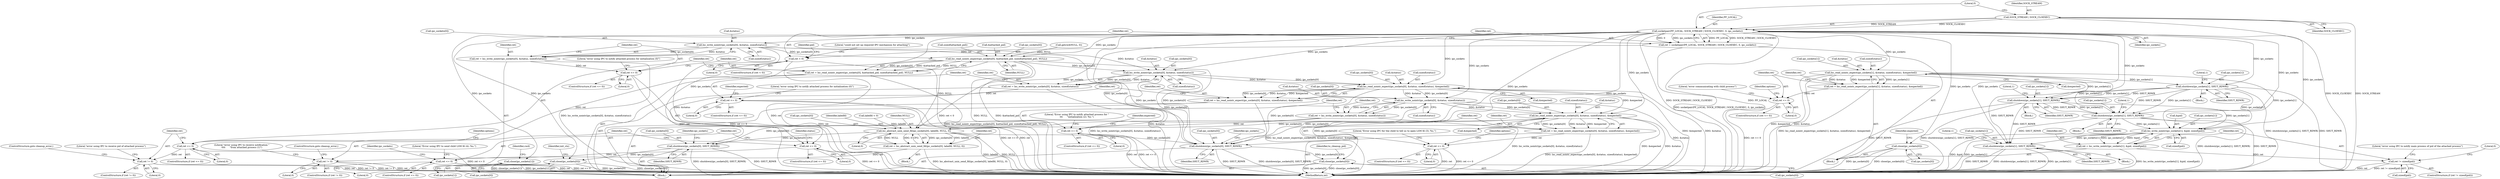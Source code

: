 digraph "0_lxc_81f466d05f2a89cb4f122ef7f593ff3f279b165c_1@API" {
"1000285" [label="(Call,socketpair(PF_LOCAL, SOCK_STREAM | SOCK_CLOEXEC, 0, ipc_sockets))"];
"1000287" [label="(Call,SOCK_STREAM | SOCK_CLOEXEC)"];
"1000283" [label="(Call,ret = socketpair(PF_LOCAL, SOCK_STREAM | SOCK_CLOEXEC, 0, ipc_sockets))"];
"1000293" [label="(Call,ret < 0)"];
"1000335" [label="(Call,close(ipc_sockets[1]))"];
"1000377" [label="(Call,lxc_write_nointr(ipc_sockets[0], &status, sizeof(status)))"];
"1000375" [label="(Call,ret = lxc_write_nointr(ipc_sockets[0], &status, sizeof(status)))"];
"1000386" [label="(Call,ret <= 0)"];
"1000395" [label="(Call,lxc_read_nointr_expect(ipc_sockets[0], &attached_pid, sizeof(attached_pid), NULL))"];
"1000393" [label="(Call,ret = lxc_read_nointr_expect(ipc_sockets[0], &attached_pid, sizeof(attached_pid), NULL))"];
"1000405" [label="(Call,ret <= 0)"];
"1000410" [label="(Call,ret != 0)"];
"1000446" [label="(Call,lxc_write_nointr(ipc_sockets[0], &status, sizeof(status)))"];
"1000444" [label="(Call,ret = lxc_write_nointr(ipc_sockets[0], &status, sizeof(status)))"];
"1000455" [label="(Call,ret <= 0)"];
"1000467" [label="(Call,lxc_read_nointr_expect(ipc_sockets[0], &status, sizeof(status), &expected))"];
"1000465" [label="(Call,ret = lxc_read_nointr_expect(ipc_sockets[0], &status, sizeof(status), &expected))"];
"1000478" [label="(Call,ret <= 0)"];
"1000483" [label="(Call,ret != 0)"];
"1000494" [label="(Call,lxc_write_nointr(ipc_sockets[0], &status, sizeof(status)))"];
"1000492" [label="(Call,ret = lxc_write_nointr(ipc_sockets[0], &status, sizeof(status)))"];
"1000503" [label="(Call,ret <= 0)"];
"1000517" [label="(Call,lxc_read_nointr_expect(ipc_sockets[0], &status, sizeof(status), &expected))"];
"1000515" [label="(Call,ret = lxc_read_nointr_expect(ipc_sockets[0], &status, sizeof(status), &expected))"];
"1000528" [label="(Call,ret <= 0)"];
"1000579" [label="(Call,lxc_abstract_unix_send_fd(ipc_sockets[0], labelfd, NULL, 0))"];
"1000577" [label="(Call,ret = lxc_abstract_unix_send_fd(ipc_sockets[0], labelfd, NULL, 0))"];
"1000587" [label="(Call,ret <= 0)"];
"1000596" [label="(Call,shutdown(ipc_sockets[0], SHUT_RDWR))"];
"1000601" [label="(Call,close(ipc_sockets[0]))"];
"1000620" [label="(Call,shutdown(ipc_sockets[0], SHUT_RDWR))"];
"1000625" [label="(Call,close(ipc_sockets[0]))"];
"1000640" [label="(Call,close(ipc_sockets[0]))"];
"1000653" [label="(Call,lxc_read_nointr_expect(ipc_sockets[1], &status, sizeof(status), &expected))"];
"1000651" [label="(Call,ret = lxc_read_nointr_expect(ipc_sockets[1], &status, sizeof(status), &expected))"];
"1000664" [label="(Call,ret <= 0)"];
"1000670" [label="(Call,shutdown(ipc_sockets[1], SHUT_RDWR))"];
"1000705" [label="(Call,shutdown(ipc_sockets[1], SHUT_RDWR))"];
"1000755" [label="(Call,shutdown(ipc_sockets[1], SHUT_RDWR))"];
"1000765" [label="(Call,lxc_write_nointr(ipc_sockets[1], &pid, sizeof(pid)))"];
"1000763" [label="(Call,ret = lxc_write_nointr(ipc_sockets[1], &pid, sizeof(pid)))"];
"1000774" [label="(Call,ret != sizeof(pid))"];
"1000781" [label="(Call,shutdown(ipc_sockets[1], SHUT_RDWR))"];
"1000445" [label="(Identifier,ret)"];
"1000467" [label="(Call,lxc_read_nointr_expect(ipc_sockets[0], &status, sizeof(status), &expected))"];
"1000653" [label="(Call,lxc_read_nointr_expect(ipc_sockets[1], &status, sizeof(status), &expected))"];
"1000580" [label="(Call,ipc_sockets[0])"];
"1000583" [label="(Identifier,labelfd)"];
"1000307" [label="(Identifier,pid)"];
"1000383" [label="(Call,sizeof(status))"];
"1000505" [label="(Literal,0)"];
"1000485" [label="(Literal,0)"];
"1000669" [label="(Literal,\"error communicating with child process\")"];
"1000667" [label="(Block,)"];
"1000682" [label="(Identifier,options)"];
"1000340" [label="(Identifier,cwd)"];
"1000677" [label="(Literal,1)"];
"1000785" [label="(Identifier,SHUT_RDWR)"];
"1000712" [label="(Literal,1)"];
"1000378" [label="(Call,ipc_sockets[0])"];
"1000404" [label="(ControlStructure,if (ret <= 0))"];
"1000756" [label="(Call,ipc_sockets[1])"];
"1000484" [label="(Identifier,ret)"];
"1000410" [label="(Call,ret != 0)"];
"1000457" [label="(Literal,0)"];
"1000763" [label="(Call,ret = lxc_write_nointr(ipc_sockets[1], &pid, sizeof(pid)))"];
"1000399" [label="(Call,&attached_pid)"];
"1000487" [label="(Literal,\"error using IPC to receive notification \"\n\t\t\t\t      \"from attached process (1)\")"];
"1000666" [label="(Literal,0)"];
"1000620" [label="(Call,shutdown(ipc_sockets[0], SHUT_RDWR))"];
"1000139" [label="(Block,)"];
"1000407" [label="(Literal,0)"];
"1000630" [label="(Identifier,to_cleanup_pid)"];
"1000287" [label="(Call,SOCK_STREAM | SOCK_CLOEXEC)"];
"1000626" [label="(Call,ipc_sockets[0])"];
"1000406" [label="(Identifier,ret)"];
"1000460" [label="(Literal,\"error using IPC to notify attached process for initialization (0)\")"];
"1000606" [label="(Identifier,init_ctx)"];
"1000657" [label="(Call,&status)"];
"1000579" [label="(Call,lxc_abstract_unix_send_fd(ipc_sockets[0], labelfd, NULL, 0))"];
"1000765" [label="(Call,lxc_write_nointr(ipc_sockets[1], &pid, sizeof(pid)))"];
"1000335" [label="(Call,close(ipc_sockets[1]))"];
"1000621" [label="(Call,ipc_sockets[0])"];
"1000523" [label="(Call,sizeof(status))"];
"1000393" [label="(Call,ret = lxc_read_nointr_expect(ipc_sockets[0], &attached_pid, sizeof(attached_pid), NULL))"];
"1000288" [label="(Identifier,SOCK_STREAM)"];
"1000395" [label="(Call,lxc_read_nointr_expect(ipc_sockets[0], &attached_pid, sizeof(attached_pid), NULL))"];
"1000762" [label="(Literal,1)"];
"1000517" [label="(Call,lxc_read_nointr_expect(ipc_sockets[0], &status, sizeof(status), &expected))"];
"1000661" [label="(Call,&expected)"];
"1000670" [label="(Call,shutdown(ipc_sockets[1], SHUT_RDWR))"];
"1000764" [label="(Identifier,ret)"];
"1000391" [label="(Literal,\"error using IPC to notify attached process for initialization (0)\")"];
"1000651" [label="(Call,ret = lxc_read_nointr_expect(ipc_sockets[1], &status, sizeof(status), &expected))"];
"1000706" [label="(Call,ipc_sockets[1])"];
"1000456" [label="(Identifier,ret)"];
"1000285" [label="(Call,socketpair(PF_LOCAL, SOCK_STREAM | SOCK_CLOEXEC, 0, ipc_sockets))"];
"1000298" [label="(Literal,\"could not set up required IPC mechanism for attaching\")"];
"1000502" [label="(ControlStructure,if (ret <= 0))"];
"1000325" [label="(Block,)"];
"1000463" [label="(Identifier,expected)"];
"1000504" [label="(Identifier,ret)"];
"1000468" [label="(Call,ipc_sockets[0])"];
"1000645" [label="(Identifier,expected)"];
"1000465" [label="(Call,ret = lxc_read_nointr_expect(ipc_sockets[0], &status, sizeof(status), &expected))"];
"1000525" [label="(Call,&expected)"];
"1000394" [label="(Identifier,ret)"];
"1000415" [label="(ControlStructure,goto cleanup_error;)"];
"1000403" [label="(Identifier,NULL)"];
"1000500" [label="(Call,sizeof(status))"];
"1000775" [label="(Identifier,ret)"];
"1000381" [label="(Call,&status)"];
"1000455" [label="(Call,ret <= 0)"];
"1000495" [label="(Call,ipc_sockets[0])"];
"1000588" [label="(Identifier,ret)"];
"1000292" [label="(ControlStructure,if (ret < 0))"];
"1000396" [label="(Call,ipc_sockets[0])"];
"1000248" [label="(Call,getcwd(NULL, 0))"];
"1000466" [label="(Identifier,ret)"];
"1000452" [label="(Call,sizeof(status))"];
"1000295" [label="(Literal,0)"];
"1000409" [label="(ControlStructure,if (ret != 0))"];
"1000450" [label="(Call,&status)"];
"1000601" [label="(Call,close(ipc_sockets[0]))"];
"1000541" [label="(Identifier,options)"];
"1000664" [label="(Call,ret <= 0)"];
"1000759" [label="(Identifier,SHUT_RDWR)"];
"1000488" [label="(ControlStructure,goto cleanup_error;)"];
"1000600" [label="(Identifier,SHUT_RDWR)"];
"1000529" [label="(Identifier,ret)"];
"1000627" [label="(Identifier,ipc_sockets)"];
"1000771" [label="(Call,sizeof(pid))"];
"1000475" [label="(Call,&expected)"];
"1000478" [label="(Call,ret <= 0)"];
"1000652" [label="(Identifier,ret)"];
"1000377" [label="(Call,lxc_write_nointr(ipc_sockets[0], &status, sizeof(status)))"];
"1000573" [label="(Call,labelfd < 0)"];
"1000596" [label="(Call,shutdown(ipc_sockets[0], SHUT_RDWR))"];
"1000336" [label="(Call,ipc_sockets[1])"];
"1000702" [label="(Block,)"];
"1000454" [label="(ControlStructure,if (ret <= 0))"];
"1000376" [label="(Identifier,ret)"];
"1000589" [label="(Literal,0)"];
"1000769" [label="(Call,&pid)"];
"1000659" [label="(Call,sizeof(status))"];
"1000446" [label="(Call,lxc_write_nointr(ipc_sockets[0], &status, sizeof(status)))"];
"1000412" [label="(Literal,0)"];
"1000444" [label="(Call,ret = lxc_write_nointr(ipc_sockets[0], &status, sizeof(status)))"];
"1000674" [label="(Identifier,SHUT_RDWR)"];
"1000521" [label="(Call,&status)"];
"1000780" [label="(Literal,\"error using IPC to notify main process of pid of the attached process\")"];
"1000527" [label="(ControlStructure,if (ret <= 0))"];
"1000577" [label="(Call,ret = lxc_abstract_unix_send_fd(ipc_sockets[0], labelfd, NULL, 0))"];
"1000654" [label="(Call,ipc_sockets[1])"];
"1000508" [label="(Literal,\"Error using IPC to notify attached process for \"\n\t\t\t      \"initialization (2): %s.\")"];
"1000791" [label="(MethodReturn,int)"];
"1000479" [label="(Identifier,ret)"];
"1000483" [label="(Call,ret != 0)"];
"1000513" [label="(Identifier,expected)"];
"1000388" [label="(Literal,0)"];
"1000477" [label="(ControlStructure,if (ret <= 0))"];
"1000290" [label="(Literal,0)"];
"1000671" [label="(Call,ipc_sockets[1])"];
"1000705" [label="(Call,shutdown(ipc_sockets[1], SHUT_RDWR))"];
"1000503" [label="(Call,ret <= 0)"];
"1000598" [label="(Identifier,ipc_sockets)"];
"1000586" [label="(ControlStructure,if (ret <= 0))"];
"1000776" [label="(Call,sizeof(pid))"];
"1000471" [label="(Call,&status)"];
"1000603" [label="(Identifier,ipc_sockets)"];
"1000663" [label="(ControlStructure,if (ret <= 0))"];
"1000585" [label="(Literal,0)"];
"1000755" [label="(Call,shutdown(ipc_sockets[1], SHUT_RDWR))"];
"1000592" [label="(Literal,\"Error using IPC to send child LSM fd (4): %s.\")"];
"1000493" [label="(Identifier,ret)"];
"1000401" [label="(Call,sizeof(attached_pid))"];
"1000289" [label="(Identifier,SOCK_CLOEXEC)"];
"1000781" [label="(Call,shutdown(ipc_sockets[1], SHUT_RDWR))"];
"1000284" [label="(Identifier,ret)"];
"1000411" [label="(Identifier,ret)"];
"1000528" [label="(Call,ret <= 0)"];
"1000492" [label="(Call,ret = lxc_write_nointr(ipc_sockets[0], &status, sizeof(status)))"];
"1000283" [label="(Call,ret = socketpair(PF_LOCAL, SOCK_STREAM | SOCK_CLOEXEC, 0, ipc_sockets))"];
"1000602" [label="(Call,ipc_sockets[0])"];
"1000375" [label="(Call,ret = lxc_write_nointr(ipc_sockets[0], &status, sizeof(status)))"];
"1000773" [label="(ControlStructure,if (ret != sizeof(pid)))"];
"1000641" [label="(Call,ipc_sockets[0])"];
"1000482" [label="(ControlStructure,if (ret != 0))"];
"1000774" [label="(Call,ret != sizeof(pid))"];
"1000782" [label="(Call,ipc_sockets[1])"];
"1000480" [label="(Literal,0)"];
"1000386" [label="(Call,ret <= 0)"];
"1000584" [label="(Identifier,NULL)"];
"1000447" [label="(Call,ipc_sockets[0])"];
"1000385" [label="(ControlStructure,if (ret <= 0))"];
"1000414" [label="(Literal,\"error using IPC to receive pid of attached process\")"];
"1000640" [label="(Call,close(ipc_sockets[0]))"];
"1000405" [label="(Call,ret <= 0)"];
"1000578" [label="(Identifier,ret)"];
"1000790" [label="(Literal,0)"];
"1000533" [label="(Literal,\"Error using IPC for the child to tell us to open LSM fd (3): %s.\")"];
"1000490" [label="(Identifier,status)"];
"1000665" [label="(Identifier,ret)"];
"1000625" [label="(Call,close(ipc_sockets[0]))"];
"1000752" [label="(Block,)"];
"1000498" [label="(Call,&status)"];
"1000788" [label="(Literal,1)"];
"1000778" [label="(Block,)"];
"1000530" [label="(Literal,0)"];
"1000294" [label="(Identifier,ret)"];
"1000419" [label="(Identifier,options)"];
"1000473" [label="(Call,sizeof(status))"];
"1000516" [label="(Identifier,ret)"];
"1000518" [label="(Call,ipc_sockets[0])"];
"1000709" [label="(Identifier,SHUT_RDWR)"];
"1000553" [label="(Block,)"];
"1000597" [label="(Call,ipc_sockets[0])"];
"1000286" [label="(Identifier,PF_LOCAL)"];
"1000291" [label="(Identifier,ipc_sockets)"];
"1000293" [label="(Call,ret < 0)"];
"1000387" [label="(Identifier,ret)"];
"1000515" [label="(Call,ret = lxc_read_nointr_expect(ipc_sockets[0], &status, sizeof(status), &expected))"];
"1000624" [label="(Identifier,SHUT_RDWR)"];
"1000494" [label="(Call,lxc_write_nointr(ipc_sockets[0], &status, sizeof(status)))"];
"1000766" [label="(Call,ipc_sockets[1])"];
"1000587" [label="(Call,ret <= 0)"];
"1000285" -> "1000283"  [label="AST: "];
"1000285" -> "1000291"  [label="CFG: "];
"1000286" -> "1000285"  [label="AST: "];
"1000287" -> "1000285"  [label="AST: "];
"1000290" -> "1000285"  [label="AST: "];
"1000291" -> "1000285"  [label="AST: "];
"1000283" -> "1000285"  [label="CFG: "];
"1000285" -> "1000791"  [label="DDG: PF_LOCAL"];
"1000285" -> "1000791"  [label="DDG: ipc_sockets"];
"1000285" -> "1000791"  [label="DDG: SOCK_STREAM | SOCK_CLOEXEC"];
"1000285" -> "1000283"  [label="DDG: PF_LOCAL"];
"1000285" -> "1000283"  [label="DDG: SOCK_STREAM | SOCK_CLOEXEC"];
"1000285" -> "1000283"  [label="DDG: 0"];
"1000285" -> "1000283"  [label="DDG: ipc_sockets"];
"1000287" -> "1000285"  [label="DDG: SOCK_STREAM"];
"1000287" -> "1000285"  [label="DDG: SOCK_CLOEXEC"];
"1000285" -> "1000335"  [label="DDG: ipc_sockets"];
"1000285" -> "1000377"  [label="DDG: ipc_sockets"];
"1000285" -> "1000395"  [label="DDG: ipc_sockets"];
"1000285" -> "1000446"  [label="DDG: ipc_sockets"];
"1000285" -> "1000467"  [label="DDG: ipc_sockets"];
"1000285" -> "1000494"  [label="DDG: ipc_sockets"];
"1000285" -> "1000517"  [label="DDG: ipc_sockets"];
"1000285" -> "1000579"  [label="DDG: ipc_sockets"];
"1000285" -> "1000596"  [label="DDG: ipc_sockets"];
"1000285" -> "1000601"  [label="DDG: ipc_sockets"];
"1000285" -> "1000620"  [label="DDG: ipc_sockets"];
"1000285" -> "1000625"  [label="DDG: ipc_sockets"];
"1000285" -> "1000640"  [label="DDG: ipc_sockets"];
"1000285" -> "1000653"  [label="DDG: ipc_sockets"];
"1000285" -> "1000670"  [label="DDG: ipc_sockets"];
"1000285" -> "1000705"  [label="DDG: ipc_sockets"];
"1000285" -> "1000755"  [label="DDG: ipc_sockets"];
"1000285" -> "1000765"  [label="DDG: ipc_sockets"];
"1000285" -> "1000781"  [label="DDG: ipc_sockets"];
"1000287" -> "1000289"  [label="CFG: "];
"1000288" -> "1000287"  [label="AST: "];
"1000289" -> "1000287"  [label="AST: "];
"1000290" -> "1000287"  [label="CFG: "];
"1000287" -> "1000791"  [label="DDG: SOCK_CLOEXEC"];
"1000287" -> "1000791"  [label="DDG: SOCK_STREAM"];
"1000283" -> "1000139"  [label="AST: "];
"1000284" -> "1000283"  [label="AST: "];
"1000294" -> "1000283"  [label="CFG: "];
"1000283" -> "1000791"  [label="DDG: socketpair(PF_LOCAL, SOCK_STREAM | SOCK_CLOEXEC, 0, ipc_sockets)"];
"1000283" -> "1000293"  [label="DDG: ret"];
"1000293" -> "1000292"  [label="AST: "];
"1000293" -> "1000295"  [label="CFG: "];
"1000294" -> "1000293"  [label="AST: "];
"1000295" -> "1000293"  [label="AST: "];
"1000298" -> "1000293"  [label="CFG: "];
"1000307" -> "1000293"  [label="CFG: "];
"1000293" -> "1000791"  [label="DDG: ret"];
"1000293" -> "1000791"  [label="DDG: ret < 0"];
"1000335" -> "1000325"  [label="AST: "];
"1000335" -> "1000336"  [label="CFG: "];
"1000336" -> "1000335"  [label="AST: "];
"1000340" -> "1000335"  [label="CFG: "];
"1000335" -> "1000791"  [label="DDG: ipc_sockets[1]"];
"1000335" -> "1000791"  [label="DDG: close(ipc_sockets[1])"];
"1000377" -> "1000375"  [label="AST: "];
"1000377" -> "1000383"  [label="CFG: "];
"1000378" -> "1000377"  [label="AST: "];
"1000381" -> "1000377"  [label="AST: "];
"1000383" -> "1000377"  [label="AST: "];
"1000375" -> "1000377"  [label="CFG: "];
"1000377" -> "1000791"  [label="DDG: &status"];
"1000377" -> "1000375"  [label="DDG: ipc_sockets[0]"];
"1000377" -> "1000375"  [label="DDG: &status"];
"1000377" -> "1000395"  [label="DDG: ipc_sockets[0]"];
"1000377" -> "1000446"  [label="DDG: &status"];
"1000377" -> "1000620"  [label="DDG: ipc_sockets[0]"];
"1000375" -> "1000325"  [label="AST: "];
"1000376" -> "1000375"  [label="AST: "];
"1000387" -> "1000375"  [label="CFG: "];
"1000375" -> "1000791"  [label="DDG: lxc_write_nointr(ipc_sockets[0], &status, sizeof(status))"];
"1000375" -> "1000386"  [label="DDG: ret"];
"1000386" -> "1000385"  [label="AST: "];
"1000386" -> "1000388"  [label="CFG: "];
"1000387" -> "1000386"  [label="AST: "];
"1000388" -> "1000386"  [label="AST: "];
"1000391" -> "1000386"  [label="CFG: "];
"1000394" -> "1000386"  [label="CFG: "];
"1000386" -> "1000791"  [label="DDG: ret"];
"1000386" -> "1000791"  [label="DDG: ret <= 0"];
"1000395" -> "1000393"  [label="AST: "];
"1000395" -> "1000403"  [label="CFG: "];
"1000396" -> "1000395"  [label="AST: "];
"1000399" -> "1000395"  [label="AST: "];
"1000401" -> "1000395"  [label="AST: "];
"1000403" -> "1000395"  [label="AST: "];
"1000393" -> "1000395"  [label="CFG: "];
"1000395" -> "1000791"  [label="DDG: NULL"];
"1000395" -> "1000791"  [label="DDG: &attached_pid"];
"1000395" -> "1000393"  [label="DDG: ipc_sockets[0]"];
"1000395" -> "1000393"  [label="DDG: &attached_pid"];
"1000395" -> "1000393"  [label="DDG: NULL"];
"1000248" -> "1000395"  [label="DDG: NULL"];
"1000395" -> "1000446"  [label="DDG: ipc_sockets[0]"];
"1000395" -> "1000579"  [label="DDG: NULL"];
"1000395" -> "1000620"  [label="DDG: ipc_sockets[0]"];
"1000393" -> "1000325"  [label="AST: "];
"1000394" -> "1000393"  [label="AST: "];
"1000406" -> "1000393"  [label="CFG: "];
"1000393" -> "1000791"  [label="DDG: lxc_read_nointr_expect(ipc_sockets[0], &attached_pid, sizeof(attached_pid), NULL)"];
"1000393" -> "1000405"  [label="DDG: ret"];
"1000405" -> "1000404"  [label="AST: "];
"1000405" -> "1000407"  [label="CFG: "];
"1000406" -> "1000405"  [label="AST: "];
"1000407" -> "1000405"  [label="AST: "];
"1000411" -> "1000405"  [label="CFG: "];
"1000419" -> "1000405"  [label="CFG: "];
"1000405" -> "1000791"  [label="DDG: ret <= 0"];
"1000405" -> "1000410"  [label="DDG: ret"];
"1000410" -> "1000409"  [label="AST: "];
"1000410" -> "1000412"  [label="CFG: "];
"1000411" -> "1000410"  [label="AST: "];
"1000412" -> "1000410"  [label="AST: "];
"1000414" -> "1000410"  [label="CFG: "];
"1000415" -> "1000410"  [label="CFG: "];
"1000410" -> "1000791"  [label="DDG: ret"];
"1000410" -> "1000791"  [label="DDG: ret != 0"];
"1000446" -> "1000444"  [label="AST: "];
"1000446" -> "1000452"  [label="CFG: "];
"1000447" -> "1000446"  [label="AST: "];
"1000450" -> "1000446"  [label="AST: "];
"1000452" -> "1000446"  [label="AST: "];
"1000444" -> "1000446"  [label="CFG: "];
"1000446" -> "1000791"  [label="DDG: &status"];
"1000446" -> "1000444"  [label="DDG: ipc_sockets[0]"];
"1000446" -> "1000444"  [label="DDG: &status"];
"1000446" -> "1000467"  [label="DDG: ipc_sockets[0]"];
"1000446" -> "1000467"  [label="DDG: &status"];
"1000446" -> "1000620"  [label="DDG: ipc_sockets[0]"];
"1000444" -> "1000325"  [label="AST: "];
"1000445" -> "1000444"  [label="AST: "];
"1000456" -> "1000444"  [label="CFG: "];
"1000444" -> "1000791"  [label="DDG: lxc_write_nointr(ipc_sockets[0], &status, sizeof(status))"];
"1000444" -> "1000455"  [label="DDG: ret"];
"1000455" -> "1000454"  [label="AST: "];
"1000455" -> "1000457"  [label="CFG: "];
"1000456" -> "1000455"  [label="AST: "];
"1000457" -> "1000455"  [label="AST: "];
"1000460" -> "1000455"  [label="CFG: "];
"1000463" -> "1000455"  [label="CFG: "];
"1000455" -> "1000791"  [label="DDG: ret <= 0"];
"1000455" -> "1000791"  [label="DDG: ret"];
"1000467" -> "1000465"  [label="AST: "];
"1000467" -> "1000475"  [label="CFG: "];
"1000468" -> "1000467"  [label="AST: "];
"1000471" -> "1000467"  [label="AST: "];
"1000473" -> "1000467"  [label="AST: "];
"1000475" -> "1000467"  [label="AST: "];
"1000465" -> "1000467"  [label="CFG: "];
"1000467" -> "1000791"  [label="DDG: &expected"];
"1000467" -> "1000791"  [label="DDG: &status"];
"1000467" -> "1000465"  [label="DDG: ipc_sockets[0]"];
"1000467" -> "1000465"  [label="DDG: &status"];
"1000467" -> "1000465"  [label="DDG: &expected"];
"1000467" -> "1000494"  [label="DDG: ipc_sockets[0]"];
"1000467" -> "1000494"  [label="DDG: &status"];
"1000467" -> "1000517"  [label="DDG: &expected"];
"1000467" -> "1000620"  [label="DDG: ipc_sockets[0]"];
"1000465" -> "1000325"  [label="AST: "];
"1000466" -> "1000465"  [label="AST: "];
"1000479" -> "1000465"  [label="CFG: "];
"1000465" -> "1000791"  [label="DDG: lxc_read_nointr_expect(ipc_sockets[0], &status, sizeof(status), &expected)"];
"1000465" -> "1000478"  [label="DDG: ret"];
"1000478" -> "1000477"  [label="AST: "];
"1000478" -> "1000480"  [label="CFG: "];
"1000479" -> "1000478"  [label="AST: "];
"1000480" -> "1000478"  [label="AST: "];
"1000484" -> "1000478"  [label="CFG: "];
"1000490" -> "1000478"  [label="CFG: "];
"1000478" -> "1000791"  [label="DDG: ret <= 0"];
"1000478" -> "1000483"  [label="DDG: ret"];
"1000483" -> "1000482"  [label="AST: "];
"1000483" -> "1000485"  [label="CFG: "];
"1000484" -> "1000483"  [label="AST: "];
"1000485" -> "1000483"  [label="AST: "];
"1000487" -> "1000483"  [label="CFG: "];
"1000488" -> "1000483"  [label="CFG: "];
"1000483" -> "1000791"  [label="DDG: ret != 0"];
"1000483" -> "1000791"  [label="DDG: ret"];
"1000494" -> "1000492"  [label="AST: "];
"1000494" -> "1000500"  [label="CFG: "];
"1000495" -> "1000494"  [label="AST: "];
"1000498" -> "1000494"  [label="AST: "];
"1000500" -> "1000494"  [label="AST: "];
"1000492" -> "1000494"  [label="CFG: "];
"1000494" -> "1000791"  [label="DDG: &status"];
"1000494" -> "1000492"  [label="DDG: ipc_sockets[0]"];
"1000494" -> "1000492"  [label="DDG: &status"];
"1000494" -> "1000517"  [label="DDG: ipc_sockets[0]"];
"1000494" -> "1000517"  [label="DDG: &status"];
"1000494" -> "1000620"  [label="DDG: ipc_sockets[0]"];
"1000492" -> "1000325"  [label="AST: "];
"1000493" -> "1000492"  [label="AST: "];
"1000504" -> "1000492"  [label="CFG: "];
"1000492" -> "1000791"  [label="DDG: lxc_write_nointr(ipc_sockets[0], &status, sizeof(status))"];
"1000492" -> "1000503"  [label="DDG: ret"];
"1000503" -> "1000502"  [label="AST: "];
"1000503" -> "1000505"  [label="CFG: "];
"1000504" -> "1000503"  [label="AST: "];
"1000505" -> "1000503"  [label="AST: "];
"1000508" -> "1000503"  [label="CFG: "];
"1000513" -> "1000503"  [label="CFG: "];
"1000503" -> "1000791"  [label="DDG: ret <= 0"];
"1000503" -> "1000791"  [label="DDG: ret"];
"1000517" -> "1000515"  [label="AST: "];
"1000517" -> "1000525"  [label="CFG: "];
"1000518" -> "1000517"  [label="AST: "];
"1000521" -> "1000517"  [label="AST: "];
"1000523" -> "1000517"  [label="AST: "];
"1000525" -> "1000517"  [label="AST: "];
"1000515" -> "1000517"  [label="CFG: "];
"1000517" -> "1000791"  [label="DDG: &expected"];
"1000517" -> "1000791"  [label="DDG: &status"];
"1000517" -> "1000515"  [label="DDG: ipc_sockets[0]"];
"1000517" -> "1000515"  [label="DDG: &status"];
"1000517" -> "1000515"  [label="DDG: &expected"];
"1000517" -> "1000579"  [label="DDG: ipc_sockets[0]"];
"1000517" -> "1000596"  [label="DDG: ipc_sockets[0]"];
"1000517" -> "1000620"  [label="DDG: ipc_sockets[0]"];
"1000515" -> "1000325"  [label="AST: "];
"1000516" -> "1000515"  [label="AST: "];
"1000529" -> "1000515"  [label="CFG: "];
"1000515" -> "1000791"  [label="DDG: lxc_read_nointr_expect(ipc_sockets[0], &status, sizeof(status), &expected)"];
"1000515" -> "1000528"  [label="DDG: ret"];
"1000528" -> "1000527"  [label="AST: "];
"1000528" -> "1000530"  [label="CFG: "];
"1000529" -> "1000528"  [label="AST: "];
"1000530" -> "1000528"  [label="AST: "];
"1000533" -> "1000528"  [label="CFG: "];
"1000541" -> "1000528"  [label="CFG: "];
"1000528" -> "1000791"  [label="DDG: ret <= 0"];
"1000528" -> "1000791"  [label="DDG: ret"];
"1000579" -> "1000577"  [label="AST: "];
"1000579" -> "1000585"  [label="CFG: "];
"1000580" -> "1000579"  [label="AST: "];
"1000583" -> "1000579"  [label="AST: "];
"1000584" -> "1000579"  [label="AST: "];
"1000585" -> "1000579"  [label="AST: "];
"1000577" -> "1000579"  [label="CFG: "];
"1000579" -> "1000791"  [label="DDG: labelfd"];
"1000579" -> "1000791"  [label="DDG: NULL"];
"1000579" -> "1000577"  [label="DDG: ipc_sockets[0]"];
"1000579" -> "1000577"  [label="DDG: labelfd"];
"1000579" -> "1000577"  [label="DDG: NULL"];
"1000579" -> "1000577"  [label="DDG: 0"];
"1000573" -> "1000579"  [label="DDG: labelfd"];
"1000579" -> "1000596"  [label="DDG: ipc_sockets[0]"];
"1000579" -> "1000620"  [label="DDG: ipc_sockets[0]"];
"1000577" -> "1000553"  [label="AST: "];
"1000578" -> "1000577"  [label="AST: "];
"1000588" -> "1000577"  [label="CFG: "];
"1000577" -> "1000791"  [label="DDG: lxc_abstract_unix_send_fd(ipc_sockets[0], labelfd, NULL, 0)"];
"1000577" -> "1000587"  [label="DDG: ret"];
"1000587" -> "1000586"  [label="AST: "];
"1000587" -> "1000589"  [label="CFG: "];
"1000588" -> "1000587"  [label="AST: "];
"1000589" -> "1000587"  [label="AST: "];
"1000592" -> "1000587"  [label="CFG: "];
"1000598" -> "1000587"  [label="CFG: "];
"1000587" -> "1000791"  [label="DDG: ret"];
"1000587" -> "1000791"  [label="DDG: ret <= 0"];
"1000596" -> "1000325"  [label="AST: "];
"1000596" -> "1000600"  [label="CFG: "];
"1000597" -> "1000596"  [label="AST: "];
"1000600" -> "1000596"  [label="AST: "];
"1000603" -> "1000596"  [label="CFG: "];
"1000596" -> "1000791"  [label="DDG: SHUT_RDWR"];
"1000596" -> "1000791"  [label="DDG: shutdown(ipc_sockets[0], SHUT_RDWR)"];
"1000596" -> "1000601"  [label="DDG: ipc_sockets[0]"];
"1000601" -> "1000325"  [label="AST: "];
"1000601" -> "1000602"  [label="CFG: "];
"1000602" -> "1000601"  [label="AST: "];
"1000606" -> "1000601"  [label="CFG: "];
"1000601" -> "1000791"  [label="DDG: ipc_sockets[0]"];
"1000601" -> "1000791"  [label="DDG: close(ipc_sockets[0])"];
"1000620" -> "1000325"  [label="AST: "];
"1000620" -> "1000624"  [label="CFG: "];
"1000621" -> "1000620"  [label="AST: "];
"1000624" -> "1000620"  [label="AST: "];
"1000627" -> "1000620"  [label="CFG: "];
"1000620" -> "1000791"  [label="DDG: SHUT_RDWR"];
"1000620" -> "1000791"  [label="DDG: shutdown(ipc_sockets[0], SHUT_RDWR)"];
"1000620" -> "1000625"  [label="DDG: ipc_sockets[0]"];
"1000625" -> "1000325"  [label="AST: "];
"1000625" -> "1000626"  [label="CFG: "];
"1000626" -> "1000625"  [label="AST: "];
"1000630" -> "1000625"  [label="CFG: "];
"1000625" -> "1000791"  [label="DDG: ipc_sockets[0]"];
"1000625" -> "1000791"  [label="DDG: close(ipc_sockets[0])"];
"1000640" -> "1000139"  [label="AST: "];
"1000640" -> "1000641"  [label="CFG: "];
"1000641" -> "1000640"  [label="AST: "];
"1000645" -> "1000640"  [label="CFG: "];
"1000640" -> "1000791"  [label="DDG: ipc_sockets[0]"];
"1000640" -> "1000791"  [label="DDG: close(ipc_sockets[0])"];
"1000653" -> "1000651"  [label="AST: "];
"1000653" -> "1000661"  [label="CFG: "];
"1000654" -> "1000653"  [label="AST: "];
"1000657" -> "1000653"  [label="AST: "];
"1000659" -> "1000653"  [label="AST: "];
"1000661" -> "1000653"  [label="AST: "];
"1000651" -> "1000653"  [label="CFG: "];
"1000653" -> "1000791"  [label="DDG: &expected"];
"1000653" -> "1000791"  [label="DDG: &status"];
"1000653" -> "1000651"  [label="DDG: ipc_sockets[1]"];
"1000653" -> "1000651"  [label="DDG: &status"];
"1000653" -> "1000651"  [label="DDG: &expected"];
"1000653" -> "1000670"  [label="DDG: ipc_sockets[1]"];
"1000653" -> "1000705"  [label="DDG: ipc_sockets[1]"];
"1000653" -> "1000755"  [label="DDG: ipc_sockets[1]"];
"1000653" -> "1000765"  [label="DDG: ipc_sockets[1]"];
"1000651" -> "1000139"  [label="AST: "];
"1000652" -> "1000651"  [label="AST: "];
"1000665" -> "1000651"  [label="CFG: "];
"1000651" -> "1000791"  [label="DDG: lxc_read_nointr_expect(ipc_sockets[1], &status, sizeof(status), &expected)"];
"1000651" -> "1000664"  [label="DDG: ret"];
"1000664" -> "1000663"  [label="AST: "];
"1000664" -> "1000666"  [label="CFG: "];
"1000665" -> "1000664"  [label="AST: "];
"1000666" -> "1000664"  [label="AST: "];
"1000669" -> "1000664"  [label="CFG: "];
"1000682" -> "1000664"  [label="CFG: "];
"1000664" -> "1000791"  [label="DDG: ret <= 0"];
"1000670" -> "1000667"  [label="AST: "];
"1000670" -> "1000674"  [label="CFG: "];
"1000671" -> "1000670"  [label="AST: "];
"1000674" -> "1000670"  [label="AST: "];
"1000677" -> "1000670"  [label="CFG: "];
"1000670" -> "1000791"  [label="DDG: SHUT_RDWR"];
"1000670" -> "1000791"  [label="DDG: shutdown(ipc_sockets[1], SHUT_RDWR)"];
"1000670" -> "1000705"  [label="DDG: ipc_sockets[1]"];
"1000670" -> "1000705"  [label="DDG: SHUT_RDWR"];
"1000670" -> "1000755"  [label="DDG: ipc_sockets[1]"];
"1000670" -> "1000755"  [label="DDG: SHUT_RDWR"];
"1000670" -> "1000765"  [label="DDG: ipc_sockets[1]"];
"1000670" -> "1000781"  [label="DDG: SHUT_RDWR"];
"1000705" -> "1000702"  [label="AST: "];
"1000705" -> "1000709"  [label="CFG: "];
"1000706" -> "1000705"  [label="AST: "];
"1000709" -> "1000705"  [label="AST: "];
"1000712" -> "1000705"  [label="CFG: "];
"1000705" -> "1000791"  [label="DDG: SHUT_RDWR"];
"1000705" -> "1000791"  [label="DDG: shutdown(ipc_sockets[1], SHUT_RDWR)"];
"1000705" -> "1000755"  [label="DDG: ipc_sockets[1]"];
"1000705" -> "1000755"  [label="DDG: SHUT_RDWR"];
"1000705" -> "1000765"  [label="DDG: ipc_sockets[1]"];
"1000705" -> "1000781"  [label="DDG: SHUT_RDWR"];
"1000755" -> "1000752"  [label="AST: "];
"1000755" -> "1000759"  [label="CFG: "];
"1000756" -> "1000755"  [label="AST: "];
"1000759" -> "1000755"  [label="AST: "];
"1000762" -> "1000755"  [label="CFG: "];
"1000755" -> "1000791"  [label="DDG: shutdown(ipc_sockets[1], SHUT_RDWR)"];
"1000755" -> "1000791"  [label="DDG: SHUT_RDWR"];
"1000755" -> "1000765"  [label="DDG: ipc_sockets[1]"];
"1000755" -> "1000781"  [label="DDG: SHUT_RDWR"];
"1000765" -> "1000763"  [label="AST: "];
"1000765" -> "1000771"  [label="CFG: "];
"1000766" -> "1000765"  [label="AST: "];
"1000769" -> "1000765"  [label="AST: "];
"1000771" -> "1000765"  [label="AST: "];
"1000763" -> "1000765"  [label="CFG: "];
"1000765" -> "1000791"  [label="DDG: &pid"];
"1000765" -> "1000791"  [label="DDG: ipc_sockets[1]"];
"1000765" -> "1000763"  [label="DDG: ipc_sockets[1]"];
"1000765" -> "1000763"  [label="DDG: &pid"];
"1000765" -> "1000781"  [label="DDG: ipc_sockets[1]"];
"1000763" -> "1000139"  [label="AST: "];
"1000764" -> "1000763"  [label="AST: "];
"1000775" -> "1000763"  [label="CFG: "];
"1000763" -> "1000791"  [label="DDG: lxc_write_nointr(ipc_sockets[1], &pid, sizeof(pid))"];
"1000763" -> "1000774"  [label="DDG: ret"];
"1000774" -> "1000773"  [label="AST: "];
"1000774" -> "1000776"  [label="CFG: "];
"1000775" -> "1000774"  [label="AST: "];
"1000776" -> "1000774"  [label="AST: "];
"1000780" -> "1000774"  [label="CFG: "];
"1000790" -> "1000774"  [label="CFG: "];
"1000774" -> "1000791"  [label="DDG: ret != sizeof(pid)"];
"1000774" -> "1000791"  [label="DDG: ret"];
"1000781" -> "1000778"  [label="AST: "];
"1000781" -> "1000785"  [label="CFG: "];
"1000782" -> "1000781"  [label="AST: "];
"1000785" -> "1000781"  [label="AST: "];
"1000788" -> "1000781"  [label="CFG: "];
"1000781" -> "1000791"  [label="DDG: SHUT_RDWR"];
"1000781" -> "1000791"  [label="DDG: shutdown(ipc_sockets[1], SHUT_RDWR)"];
"1000781" -> "1000791"  [label="DDG: ipc_sockets[1]"];
}

